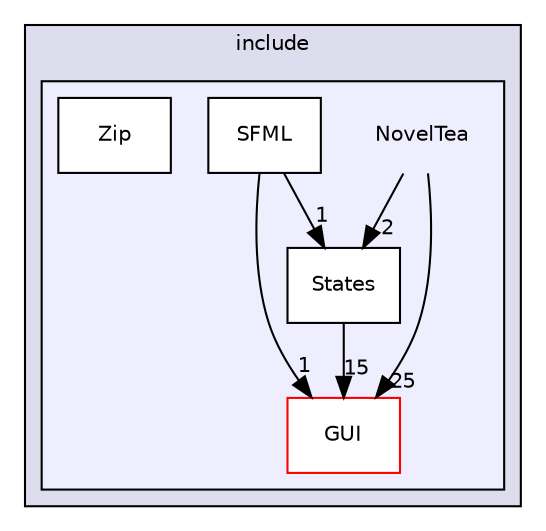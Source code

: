 digraph "include/NovelTea" {
  bgcolor=transparent;
  compound=true
  node [ fontsize="10", fontname="Helvetica"];
  edge [ labelfontsize="10", labelfontname="Helvetica"];
  subgraph clusterdir_d44c64559bbebec7f509842c48db8b23 {
    graph [ bgcolor="#ddddee", pencolor="black", label="include" fontname="Helvetica", fontsize="10", URL="dir_d44c64559bbebec7f509842c48db8b23.htm"]
  subgraph clusterdir_52c2ed606da51a5aae4b083c568b1a72 {
    graph [ bgcolor="#eeeeff", pencolor="black", label="" URL="dir_52c2ed606da51a5aae4b083c568b1a72.htm"];
    dir_52c2ed606da51a5aae4b083c568b1a72 [shape=plaintext label="NovelTea"];
  dir_26eb908cb03b21fa4987bcdd8f03fa69 [shape=box label="GUI" fillcolor="white" style="filled" color="red" URL="dir_26eb908cb03b21fa4987bcdd8f03fa69.htm"];
  dir_5db7ee62622c64ab905c1315a389c51f [shape=box label="SFML" fillcolor="white" style="filled" URL="dir_5db7ee62622c64ab905c1315a389c51f.htm"];
  dir_cdfb63e9b8f4ba8ab8385e24020efd9c [shape=box label="States" fillcolor="white" style="filled" URL="dir_cdfb63e9b8f4ba8ab8385e24020efd9c.htm"];
  dir_27b455b437ef75b993fa9f713422903e [shape=box label="Zip" fillcolor="white" style="filled" URL="dir_27b455b437ef75b993fa9f713422903e.htm"];
  }
  }
  dir_52c2ed606da51a5aae4b083c568b1a72->dir_26eb908cb03b21fa4987bcdd8f03fa69 [headlabel="25", labeldistance=1.5 headhref="dir_000003_000004.htm"];
  dir_52c2ed606da51a5aae4b083c568b1a72->dir_cdfb63e9b8f4ba8ab8385e24020efd9c [headlabel="2", labeldistance=1.5 headhref="dir_000003_000008.htm"];
  dir_5db7ee62622c64ab905c1315a389c51f->dir_26eb908cb03b21fa4987bcdd8f03fa69 [headlabel="1", labeldistance=1.5 headhref="dir_000007_000004.htm"];
  dir_5db7ee62622c64ab905c1315a389c51f->dir_cdfb63e9b8f4ba8ab8385e24020efd9c [headlabel="1", labeldistance=1.5 headhref="dir_000007_000008.htm"];
  dir_cdfb63e9b8f4ba8ab8385e24020efd9c->dir_26eb908cb03b21fa4987bcdd8f03fa69 [headlabel="15", labeldistance=1.5 headhref="dir_000008_000004.htm"];
}
